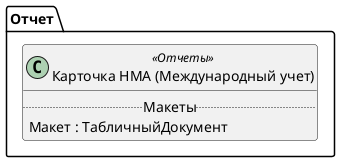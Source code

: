 ﻿@startuml КарточкаНМАМеждународныйУчет
'!include templates.wsd
'..\include templates.wsd
class Отчет.КарточкаНМАМеждународныйУчет as "Карточка НМА (Международный учет)" <<Отчеты>>
{
..Макеты..
Макет : ТабличныйДокумент
}
@enduml
